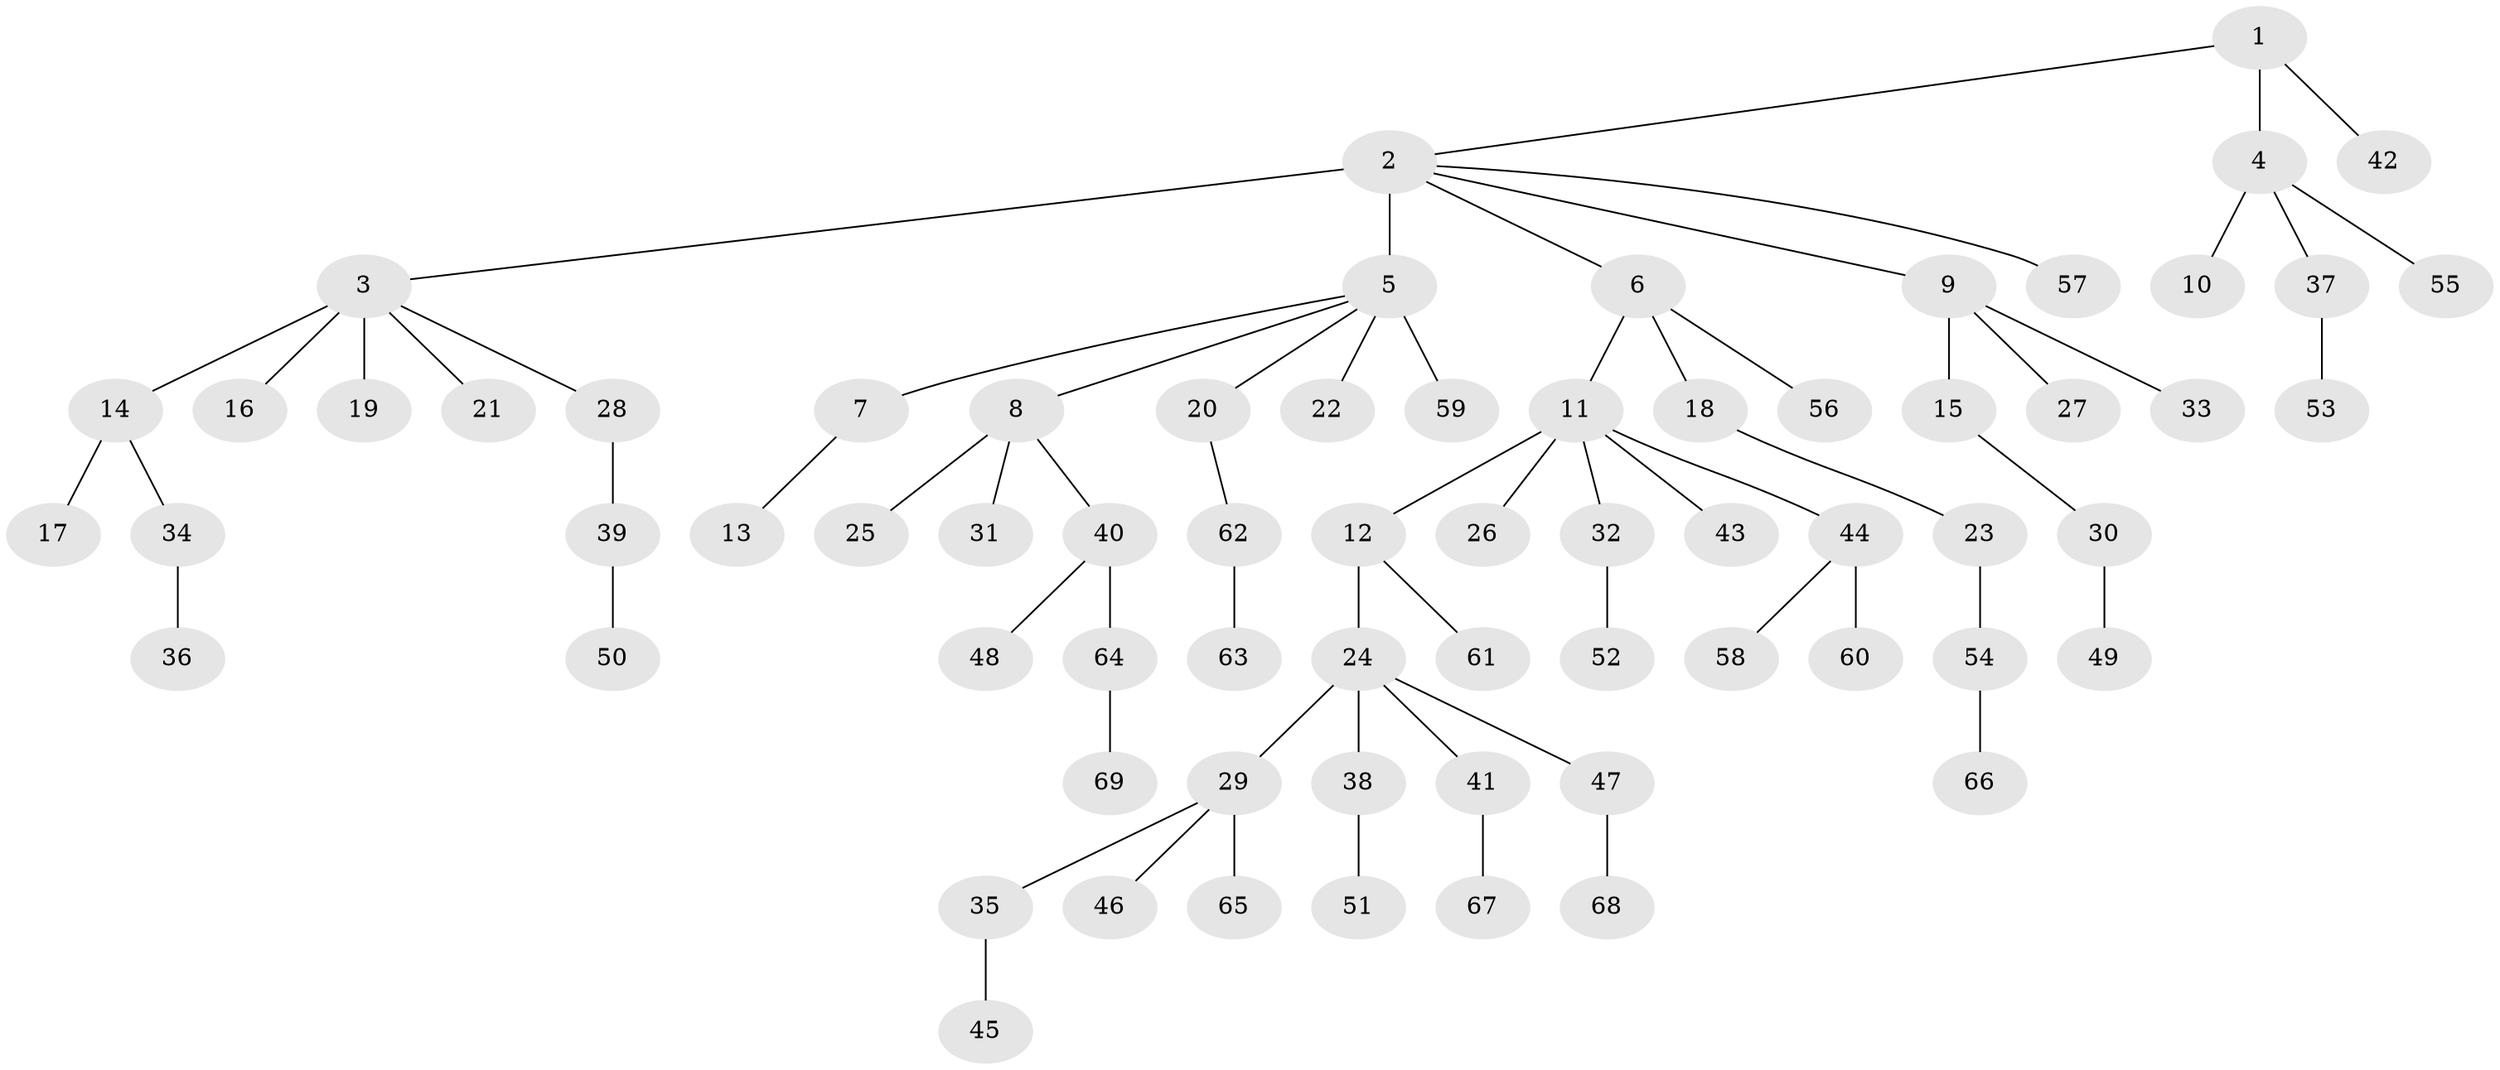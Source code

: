 // original degree distribution, {4: 0.06666666666666667, 5: 0.02962962962962963, 6: 0.014814814814814815, 11: 0.007407407407407408, 3: 0.0962962962962963, 1: 0.5185185185185185, 2: 0.25925925925925924, 10: 0.007407407407407408}
// Generated by graph-tools (version 1.1) at 2025/37/03/09/25 02:37:04]
// undirected, 69 vertices, 68 edges
graph export_dot {
graph [start="1"]
  node [color=gray90,style=filled];
  1;
  2;
  3;
  4;
  5;
  6;
  7;
  8;
  9;
  10;
  11;
  12;
  13;
  14;
  15;
  16;
  17;
  18;
  19;
  20;
  21;
  22;
  23;
  24;
  25;
  26;
  27;
  28;
  29;
  30;
  31;
  32;
  33;
  34;
  35;
  36;
  37;
  38;
  39;
  40;
  41;
  42;
  43;
  44;
  45;
  46;
  47;
  48;
  49;
  50;
  51;
  52;
  53;
  54;
  55;
  56;
  57;
  58;
  59;
  60;
  61;
  62;
  63;
  64;
  65;
  66;
  67;
  68;
  69;
  1 -- 2 [weight=1.0];
  1 -- 4 [weight=1.0];
  1 -- 42 [weight=1.0];
  2 -- 3 [weight=1.0];
  2 -- 5 [weight=5.0];
  2 -- 6 [weight=1.0];
  2 -- 9 [weight=1.0];
  2 -- 57 [weight=1.0];
  3 -- 14 [weight=1.0];
  3 -- 16 [weight=2.0];
  3 -- 19 [weight=1.0];
  3 -- 21 [weight=1.0];
  3 -- 28 [weight=1.0];
  4 -- 10 [weight=1.0];
  4 -- 37 [weight=1.0];
  4 -- 55 [weight=1.0];
  5 -- 7 [weight=1.0];
  5 -- 8 [weight=1.0];
  5 -- 20 [weight=1.0];
  5 -- 22 [weight=1.0];
  5 -- 59 [weight=1.0];
  6 -- 11 [weight=1.0];
  6 -- 18 [weight=1.0];
  6 -- 56 [weight=1.0];
  7 -- 13 [weight=1.0];
  8 -- 25 [weight=1.0];
  8 -- 31 [weight=1.0];
  8 -- 40 [weight=1.0];
  9 -- 15 [weight=1.0];
  9 -- 27 [weight=1.0];
  9 -- 33 [weight=1.0];
  11 -- 12 [weight=4.0];
  11 -- 26 [weight=1.0];
  11 -- 32 [weight=1.0];
  11 -- 43 [weight=1.0];
  11 -- 44 [weight=1.0];
  12 -- 24 [weight=1.0];
  12 -- 61 [weight=1.0];
  14 -- 17 [weight=1.0];
  14 -- 34 [weight=1.0];
  15 -- 30 [weight=1.0];
  18 -- 23 [weight=2.0];
  20 -- 62 [weight=2.0];
  23 -- 54 [weight=1.0];
  24 -- 29 [weight=1.0];
  24 -- 38 [weight=1.0];
  24 -- 41 [weight=1.0];
  24 -- 47 [weight=1.0];
  28 -- 39 [weight=2.0];
  29 -- 35 [weight=1.0];
  29 -- 46 [weight=1.0];
  29 -- 65 [weight=1.0];
  30 -- 49 [weight=2.0];
  32 -- 52 [weight=1.0];
  34 -- 36 [weight=1.0];
  35 -- 45 [weight=1.0];
  37 -- 53 [weight=1.0];
  38 -- 51 [weight=1.0];
  39 -- 50 [weight=1.0];
  40 -- 48 [weight=1.0];
  40 -- 64 [weight=1.0];
  41 -- 67 [weight=1.0];
  44 -- 58 [weight=1.0];
  44 -- 60 [weight=1.0];
  47 -- 68 [weight=1.0];
  54 -- 66 [weight=1.0];
  62 -- 63 [weight=1.0];
  64 -- 69 [weight=1.0];
}
